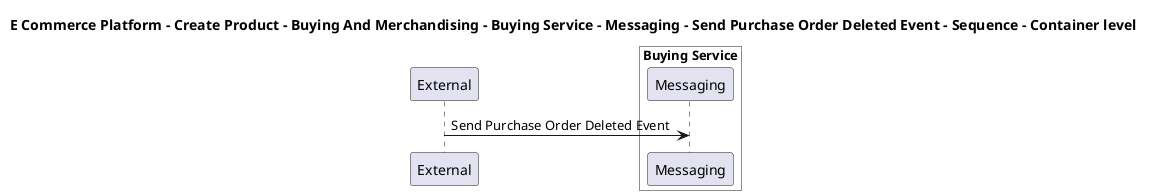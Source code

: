 @startuml

title E Commerce Platform - Create Product - Buying And Merchandising - Buying Service - Messaging - Send Purchase Order Deleted Event - Sequence - Container level

participant "External" as C4InterFlow.SoftwareSystems.ExternalSystem

box "Buying Service" #White
    participant "Messaging" as ECommercePlatform.CreateProduct.BuyingAndMerchandising.SoftwareSystems.BuyingService.Containers.Messaging
end box


C4InterFlow.SoftwareSystems.ExternalSystem -> ECommercePlatform.CreateProduct.BuyingAndMerchandising.SoftwareSystems.BuyingService.Containers.Messaging : Send Purchase Order Deleted Event


@enduml
